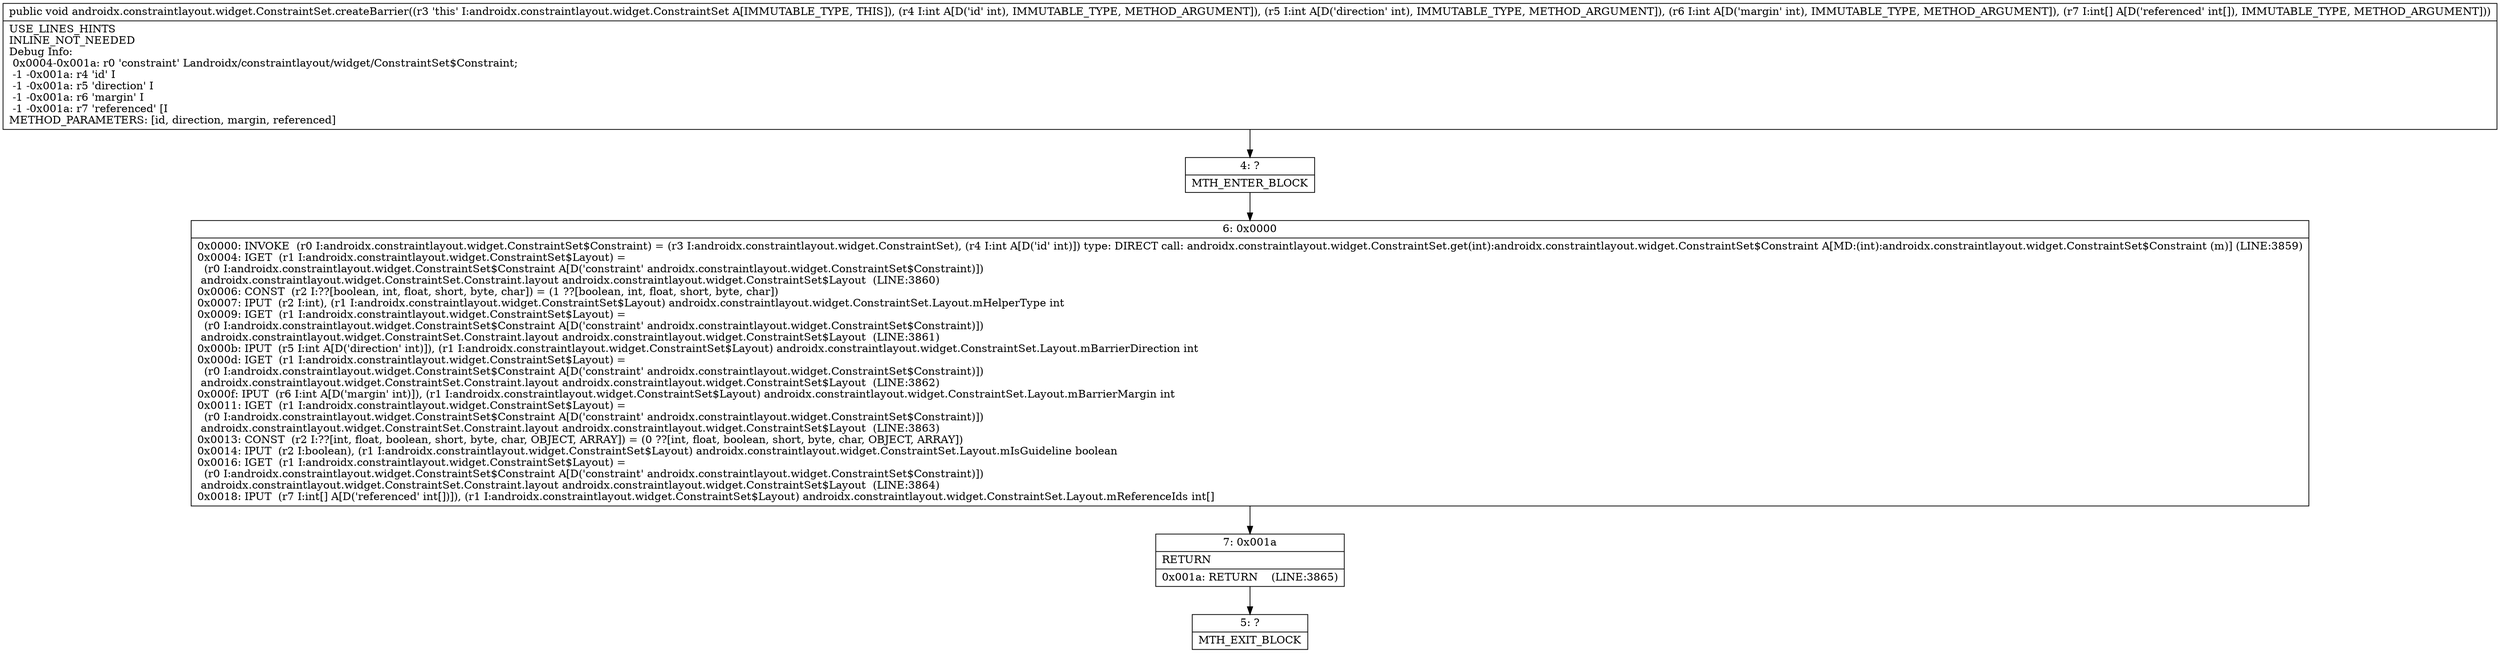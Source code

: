 digraph "CFG forandroidx.constraintlayout.widget.ConstraintSet.createBarrier(III[I)V" {
Node_4 [shape=record,label="{4\:\ ?|MTH_ENTER_BLOCK\l}"];
Node_6 [shape=record,label="{6\:\ 0x0000|0x0000: INVOKE  (r0 I:androidx.constraintlayout.widget.ConstraintSet$Constraint) = (r3 I:androidx.constraintlayout.widget.ConstraintSet), (r4 I:int A[D('id' int)]) type: DIRECT call: androidx.constraintlayout.widget.ConstraintSet.get(int):androidx.constraintlayout.widget.ConstraintSet$Constraint A[MD:(int):androidx.constraintlayout.widget.ConstraintSet$Constraint (m)] (LINE:3859)\l0x0004: IGET  (r1 I:androidx.constraintlayout.widget.ConstraintSet$Layout) = \l  (r0 I:androidx.constraintlayout.widget.ConstraintSet$Constraint A[D('constraint' androidx.constraintlayout.widget.ConstraintSet$Constraint)])\l androidx.constraintlayout.widget.ConstraintSet.Constraint.layout androidx.constraintlayout.widget.ConstraintSet$Layout  (LINE:3860)\l0x0006: CONST  (r2 I:??[boolean, int, float, short, byte, char]) = (1 ??[boolean, int, float, short, byte, char]) \l0x0007: IPUT  (r2 I:int), (r1 I:androidx.constraintlayout.widget.ConstraintSet$Layout) androidx.constraintlayout.widget.ConstraintSet.Layout.mHelperType int \l0x0009: IGET  (r1 I:androidx.constraintlayout.widget.ConstraintSet$Layout) = \l  (r0 I:androidx.constraintlayout.widget.ConstraintSet$Constraint A[D('constraint' androidx.constraintlayout.widget.ConstraintSet$Constraint)])\l androidx.constraintlayout.widget.ConstraintSet.Constraint.layout androidx.constraintlayout.widget.ConstraintSet$Layout  (LINE:3861)\l0x000b: IPUT  (r5 I:int A[D('direction' int)]), (r1 I:androidx.constraintlayout.widget.ConstraintSet$Layout) androidx.constraintlayout.widget.ConstraintSet.Layout.mBarrierDirection int \l0x000d: IGET  (r1 I:androidx.constraintlayout.widget.ConstraintSet$Layout) = \l  (r0 I:androidx.constraintlayout.widget.ConstraintSet$Constraint A[D('constraint' androidx.constraintlayout.widget.ConstraintSet$Constraint)])\l androidx.constraintlayout.widget.ConstraintSet.Constraint.layout androidx.constraintlayout.widget.ConstraintSet$Layout  (LINE:3862)\l0x000f: IPUT  (r6 I:int A[D('margin' int)]), (r1 I:androidx.constraintlayout.widget.ConstraintSet$Layout) androidx.constraintlayout.widget.ConstraintSet.Layout.mBarrierMargin int \l0x0011: IGET  (r1 I:androidx.constraintlayout.widget.ConstraintSet$Layout) = \l  (r0 I:androidx.constraintlayout.widget.ConstraintSet$Constraint A[D('constraint' androidx.constraintlayout.widget.ConstraintSet$Constraint)])\l androidx.constraintlayout.widget.ConstraintSet.Constraint.layout androidx.constraintlayout.widget.ConstraintSet$Layout  (LINE:3863)\l0x0013: CONST  (r2 I:??[int, float, boolean, short, byte, char, OBJECT, ARRAY]) = (0 ??[int, float, boolean, short, byte, char, OBJECT, ARRAY]) \l0x0014: IPUT  (r2 I:boolean), (r1 I:androidx.constraintlayout.widget.ConstraintSet$Layout) androidx.constraintlayout.widget.ConstraintSet.Layout.mIsGuideline boolean \l0x0016: IGET  (r1 I:androidx.constraintlayout.widget.ConstraintSet$Layout) = \l  (r0 I:androidx.constraintlayout.widget.ConstraintSet$Constraint A[D('constraint' androidx.constraintlayout.widget.ConstraintSet$Constraint)])\l androidx.constraintlayout.widget.ConstraintSet.Constraint.layout androidx.constraintlayout.widget.ConstraintSet$Layout  (LINE:3864)\l0x0018: IPUT  (r7 I:int[] A[D('referenced' int[])]), (r1 I:androidx.constraintlayout.widget.ConstraintSet$Layout) androidx.constraintlayout.widget.ConstraintSet.Layout.mReferenceIds int[] \l}"];
Node_7 [shape=record,label="{7\:\ 0x001a|RETURN\l|0x001a: RETURN    (LINE:3865)\l}"];
Node_5 [shape=record,label="{5\:\ ?|MTH_EXIT_BLOCK\l}"];
MethodNode[shape=record,label="{public void androidx.constraintlayout.widget.ConstraintSet.createBarrier((r3 'this' I:androidx.constraintlayout.widget.ConstraintSet A[IMMUTABLE_TYPE, THIS]), (r4 I:int A[D('id' int), IMMUTABLE_TYPE, METHOD_ARGUMENT]), (r5 I:int A[D('direction' int), IMMUTABLE_TYPE, METHOD_ARGUMENT]), (r6 I:int A[D('margin' int), IMMUTABLE_TYPE, METHOD_ARGUMENT]), (r7 I:int[] A[D('referenced' int[]), IMMUTABLE_TYPE, METHOD_ARGUMENT]))  | USE_LINES_HINTS\lINLINE_NOT_NEEDED\lDebug Info:\l  0x0004\-0x001a: r0 'constraint' Landroidx\/constraintlayout\/widget\/ConstraintSet$Constraint;\l  \-1 \-0x001a: r4 'id' I\l  \-1 \-0x001a: r5 'direction' I\l  \-1 \-0x001a: r6 'margin' I\l  \-1 \-0x001a: r7 'referenced' [I\lMETHOD_PARAMETERS: [id, direction, margin, referenced]\l}"];
MethodNode -> Node_4;Node_4 -> Node_6;
Node_6 -> Node_7;
Node_7 -> Node_5;
}

